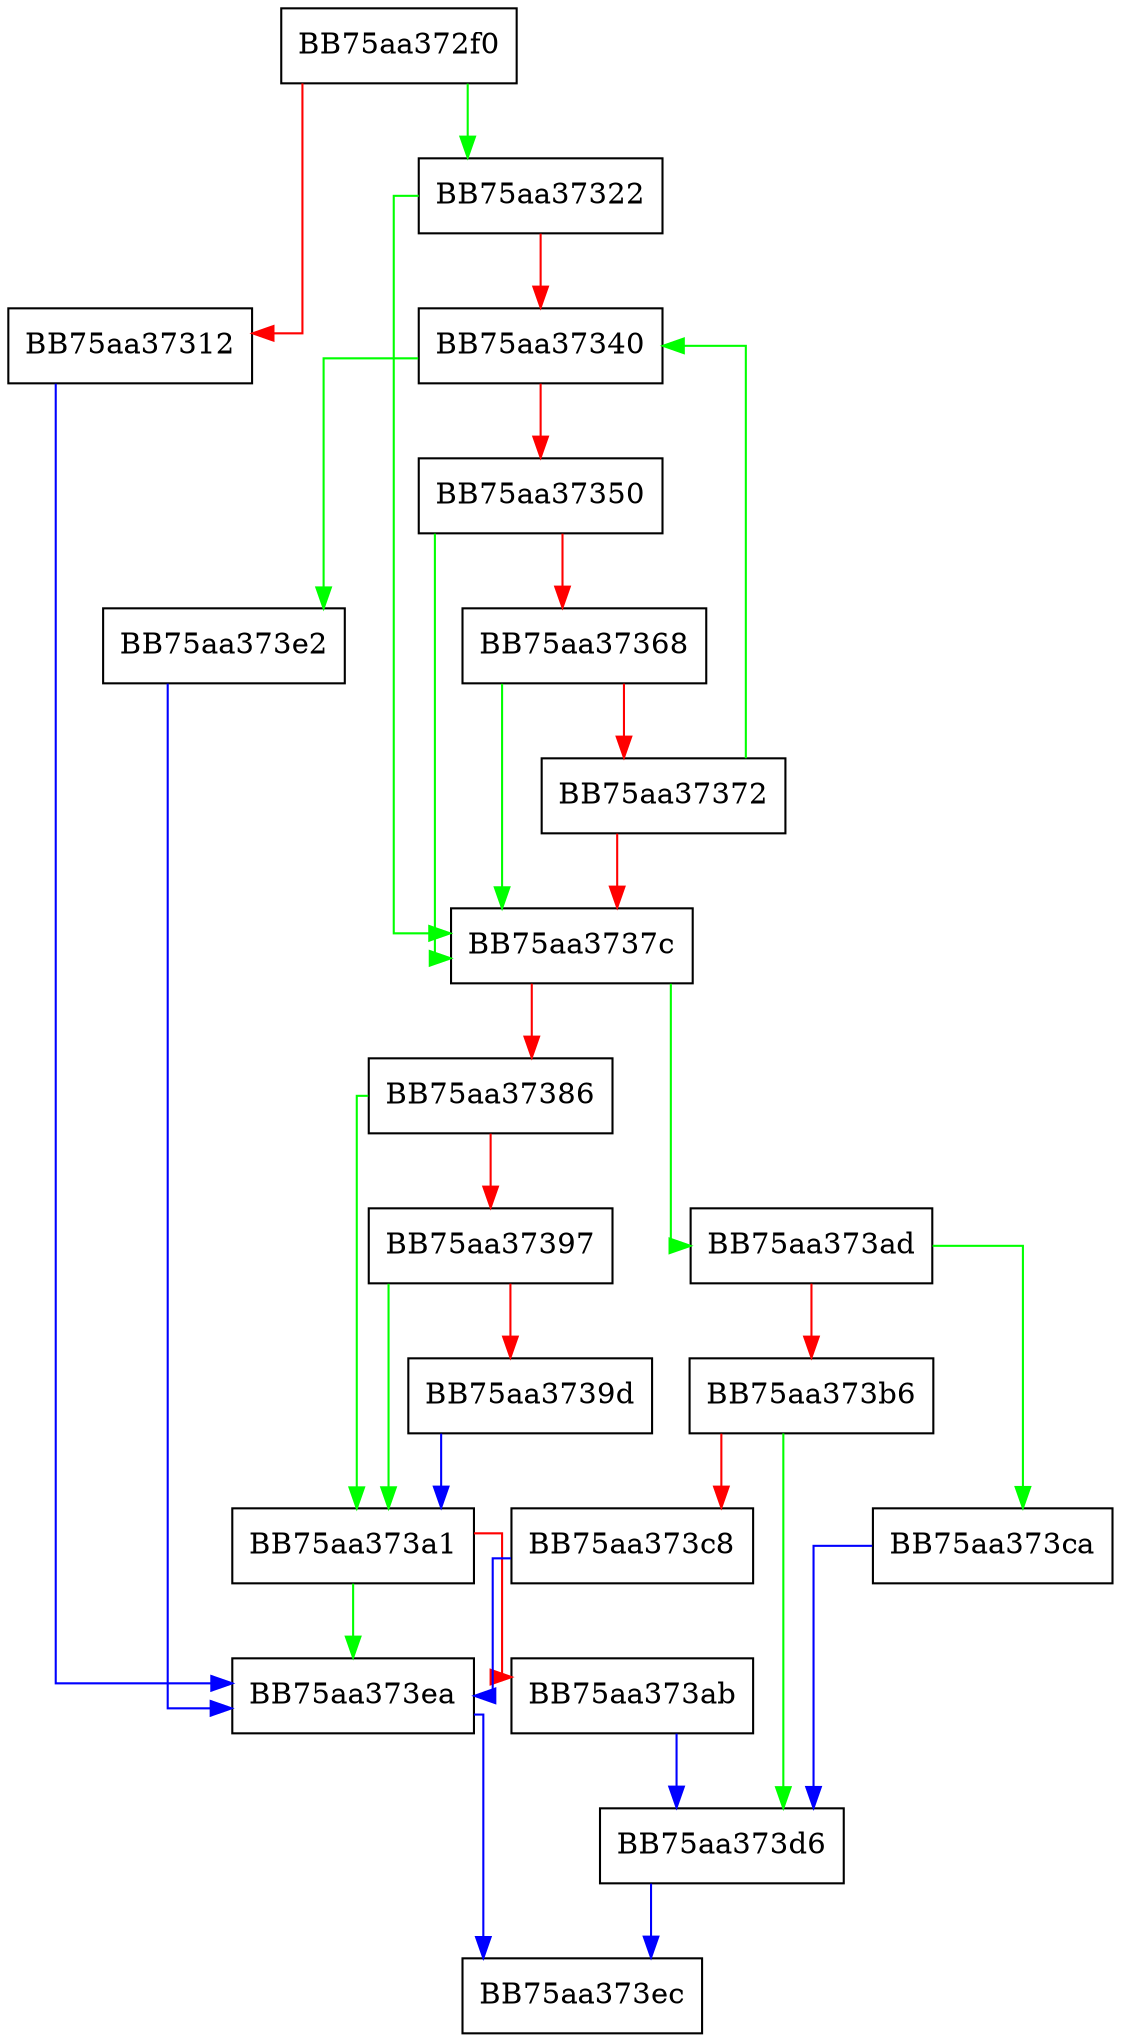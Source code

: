 digraph unwind_slow_dot_repeat {
  node [shape="box"];
  graph [splines=ortho];
  BB75aa372f0 -> BB75aa37322 [color="green"];
  BB75aa372f0 -> BB75aa37312 [color="red"];
  BB75aa37312 -> BB75aa373ea [color="blue"];
  BB75aa37322 -> BB75aa3737c [color="green"];
  BB75aa37322 -> BB75aa37340 [color="red"];
  BB75aa37340 -> BB75aa373e2 [color="green"];
  BB75aa37340 -> BB75aa37350 [color="red"];
  BB75aa37350 -> BB75aa3737c [color="green"];
  BB75aa37350 -> BB75aa37368 [color="red"];
  BB75aa37368 -> BB75aa3737c [color="green"];
  BB75aa37368 -> BB75aa37372 [color="red"];
  BB75aa37372 -> BB75aa37340 [color="green"];
  BB75aa37372 -> BB75aa3737c [color="red"];
  BB75aa3737c -> BB75aa373ad [color="green"];
  BB75aa3737c -> BB75aa37386 [color="red"];
  BB75aa37386 -> BB75aa373a1 [color="green"];
  BB75aa37386 -> BB75aa37397 [color="red"];
  BB75aa37397 -> BB75aa373a1 [color="green"];
  BB75aa37397 -> BB75aa3739d [color="red"];
  BB75aa3739d -> BB75aa373a1 [color="blue"];
  BB75aa373a1 -> BB75aa373ea [color="green"];
  BB75aa373a1 -> BB75aa373ab [color="red"];
  BB75aa373ab -> BB75aa373d6 [color="blue"];
  BB75aa373ad -> BB75aa373ca [color="green"];
  BB75aa373ad -> BB75aa373b6 [color="red"];
  BB75aa373b6 -> BB75aa373d6 [color="green"];
  BB75aa373b6 -> BB75aa373c8 [color="red"];
  BB75aa373c8 -> BB75aa373ea [color="blue"];
  BB75aa373ca -> BB75aa373d6 [color="blue"];
  BB75aa373d6 -> BB75aa373ec [color="blue"];
  BB75aa373e2 -> BB75aa373ea [color="blue"];
  BB75aa373ea -> BB75aa373ec [color="blue"];
}